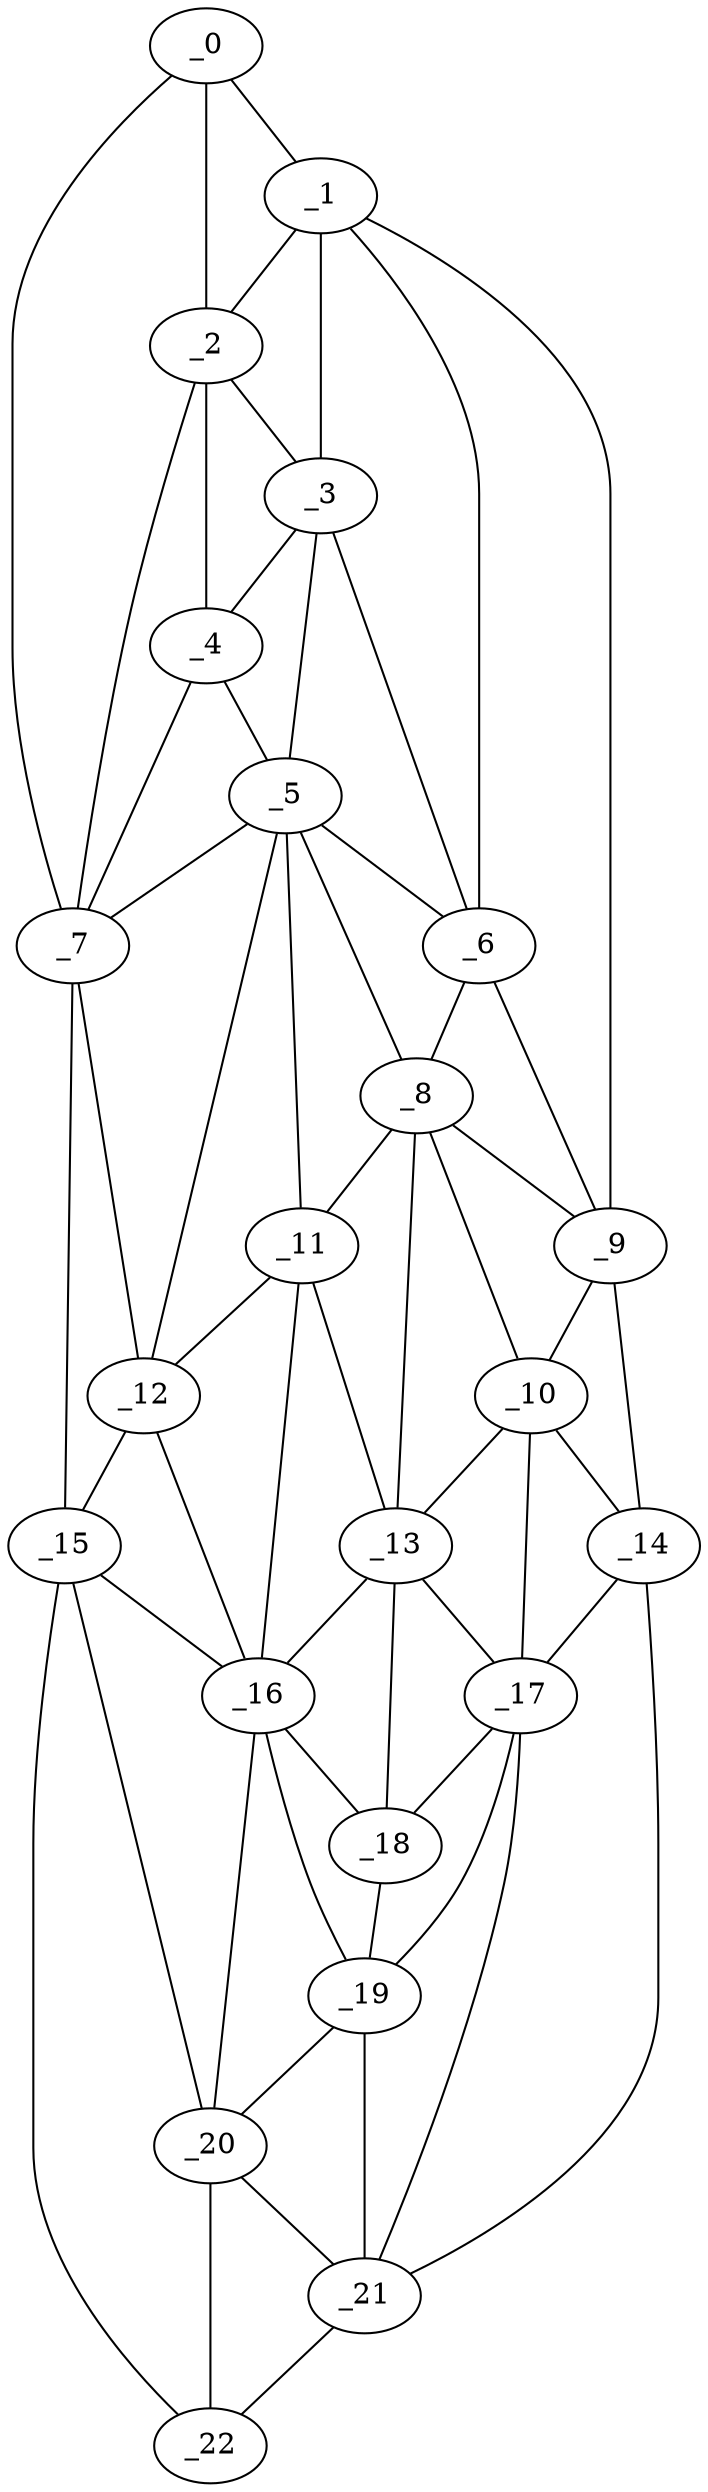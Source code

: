 graph "obj23__300.gxl" {
	_0	 [x=8,
		y=85];
	_1	 [x=32,
		y=58];
	_0 -- _1	 [valence=1];
	_2	 [x=33,
		y=78];
	_0 -- _2	 [valence=2];
	_7	 [x=61,
		y=97];
	_0 -- _7	 [valence=1];
	_1 -- _2	 [valence=2];
	_3	 [x=39,
		y=68];
	_1 -- _3	 [valence=1];
	_6	 [x=52,
		y=43];
	_1 -- _6	 [valence=1];
	_9	 [x=65,
		y=32];
	_1 -- _9	 [valence=1];
	_2 -- _3	 [valence=2];
	_4	 [x=40,
		y=79];
	_2 -- _4	 [valence=1];
	_2 -- _7	 [valence=2];
	_3 -- _4	 [valence=2];
	_5	 [x=49,
		y=70];
	_3 -- _5	 [valence=2];
	_3 -- _6	 [valence=2];
	_4 -- _5	 [valence=1];
	_4 -- _7	 [valence=2];
	_5 -- _6	 [valence=1];
	_5 -- _7	 [valence=2];
	_8	 [x=62,
		y=45];
	_5 -- _8	 [valence=2];
	_11	 [x=71,
		y=65];
	_5 -- _11	 [valence=1];
	_12	 [x=74,
		y=79];
	_5 -- _12	 [valence=2];
	_6 -- _8	 [valence=1];
	_6 -- _9	 [valence=2];
	_7 -- _12	 [valence=2];
	_15	 [x=79,
		y=86];
	_7 -- _15	 [valence=1];
	_8 -- _9	 [valence=2];
	_10	 [x=71,
		y=34];
	_8 -- _10	 [valence=1];
	_8 -- _11	 [valence=2];
	_13	 [x=75,
		y=51];
	_8 -- _13	 [valence=2];
	_9 -- _10	 [valence=2];
	_14	 [x=76,
		y=26];
	_9 -- _14	 [valence=1];
	_10 -- _13	 [valence=2];
	_10 -- _14	 [valence=2];
	_17	 [x=81,
		y=36];
	_10 -- _17	 [valence=2];
	_11 -- _12	 [valence=2];
	_11 -- _13	 [valence=1];
	_16	 [x=80,
		y=62];
	_11 -- _16	 [valence=1];
	_12 -- _15	 [valence=1];
	_12 -- _16	 [valence=2];
	_13 -- _16	 [valence=1];
	_13 -- _17	 [valence=2];
	_18	 [x=82,
		y=49];
	_13 -- _18	 [valence=2];
	_14 -- _17	 [valence=2];
	_21	 [x=119,
		y=34];
	_14 -- _21	 [valence=1];
	_15 -- _16	 [valence=1];
	_20	 [x=116,
		y=46];
	_15 -- _20	 [valence=2];
	_22	 [x=121,
		y=47];
	_15 -- _22	 [valence=1];
	_16 -- _18	 [valence=2];
	_19	 [x=100,
		y=45];
	_16 -- _19	 [valence=2];
	_16 -- _20	 [valence=2];
	_17 -- _18	 [valence=2];
	_17 -- _19	 [valence=1];
	_17 -- _21	 [valence=1];
	_18 -- _19	 [valence=2];
	_19 -- _20	 [valence=2];
	_19 -- _21	 [valence=2];
	_20 -- _21	 [valence=1];
	_20 -- _22	 [valence=2];
	_21 -- _22	 [valence=1];
}
